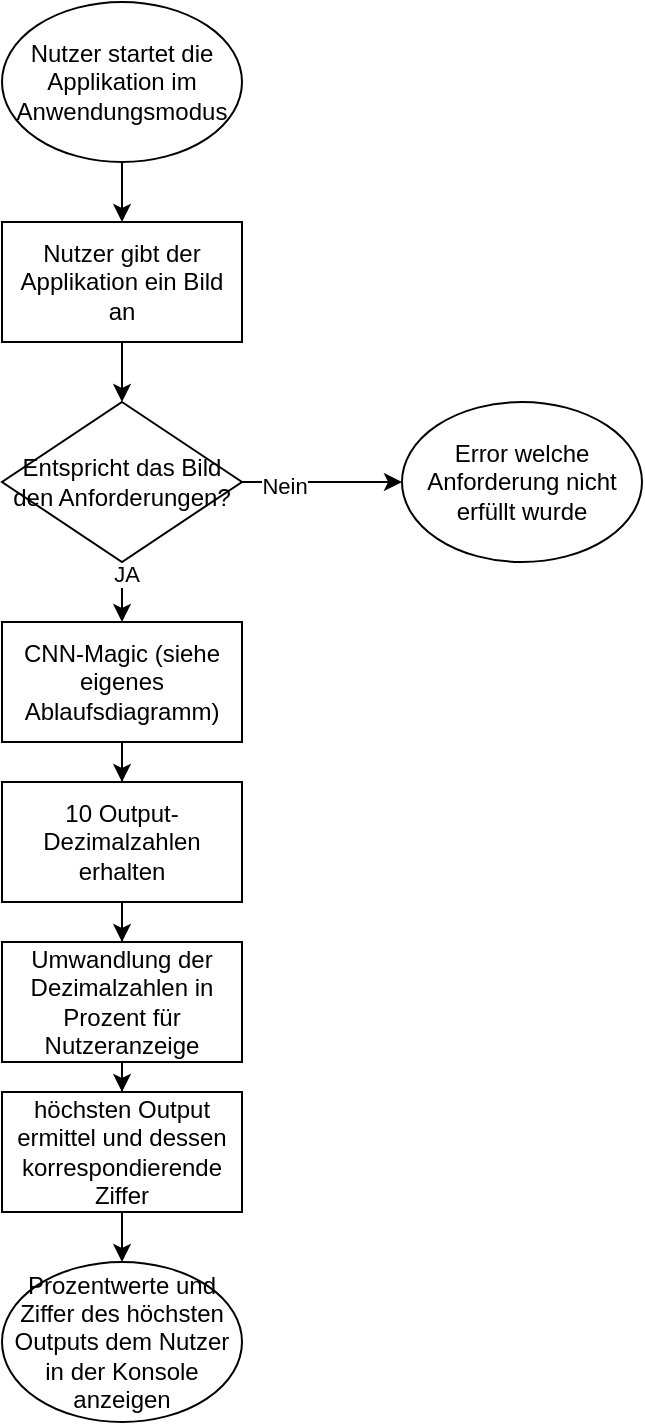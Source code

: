 <mxfile version="22.0.5" type="device">
  <diagram id="C5RBs43oDa-KdzZeNtuy" name="Page-1">
    <mxGraphModel dx="1234" dy="1133" grid="1" gridSize="10" guides="1" tooltips="1" connect="1" arrows="1" fold="1" page="1" pageScale="1" pageWidth="827" pageHeight="1169" math="0" shadow="0">
      <root>
        <mxCell id="WIyWlLk6GJQsqaUBKTNV-0" />
        <mxCell id="WIyWlLk6GJQsqaUBKTNV-1" parent="WIyWlLk6GJQsqaUBKTNV-0" />
        <mxCell id="e--e-gt-deWFqg0wmszu-2" value="" style="edgeStyle=orthogonalEdgeStyle;rounded=0;orthogonalLoop=1;jettySize=auto;html=1;" edge="1" parent="WIyWlLk6GJQsqaUBKTNV-1" source="e--e-gt-deWFqg0wmszu-0" target="e--e-gt-deWFqg0wmszu-1">
          <mxGeometry relative="1" as="geometry" />
        </mxCell>
        <mxCell id="e--e-gt-deWFqg0wmszu-0" value="Nutzer startet die Applikation im Anwendungsmodus" style="ellipse;whiteSpace=wrap;html=1;" vertex="1" parent="WIyWlLk6GJQsqaUBKTNV-1">
          <mxGeometry x="40" y="40" width="120" height="80" as="geometry" />
        </mxCell>
        <mxCell id="e--e-gt-deWFqg0wmszu-4" value="" style="edgeStyle=orthogonalEdgeStyle;rounded=0;orthogonalLoop=1;jettySize=auto;html=1;" edge="1" parent="WIyWlLk6GJQsqaUBKTNV-1" source="e--e-gt-deWFqg0wmszu-1" target="e--e-gt-deWFqg0wmszu-3">
          <mxGeometry relative="1" as="geometry" />
        </mxCell>
        <mxCell id="e--e-gt-deWFqg0wmszu-1" value="&lt;div&gt;Nutzer gibt der Applikation ein Bild an&lt;/div&gt;" style="whiteSpace=wrap;html=1;" vertex="1" parent="WIyWlLk6GJQsqaUBKTNV-1">
          <mxGeometry x="40" y="150" width="120" height="60" as="geometry" />
        </mxCell>
        <mxCell id="e--e-gt-deWFqg0wmszu-6" value="" style="edgeStyle=orthogonalEdgeStyle;rounded=0;orthogonalLoop=1;jettySize=auto;html=1;" edge="1" parent="WIyWlLk6GJQsqaUBKTNV-1" source="e--e-gt-deWFqg0wmszu-3" target="e--e-gt-deWFqg0wmszu-5">
          <mxGeometry relative="1" as="geometry" />
        </mxCell>
        <mxCell id="e--e-gt-deWFqg0wmszu-14" value="Nein" style="edgeLabel;html=1;align=center;verticalAlign=middle;resizable=0;points=[];" vertex="1" connectable="0" parent="e--e-gt-deWFqg0wmszu-6">
          <mxGeometry x="-0.475" y="-2" relative="1" as="geometry">
            <mxPoint as="offset" />
          </mxGeometry>
        </mxCell>
        <mxCell id="e--e-gt-deWFqg0wmszu-8" value="" style="edgeStyle=orthogonalEdgeStyle;rounded=0;orthogonalLoop=1;jettySize=auto;html=1;" edge="1" parent="WIyWlLk6GJQsqaUBKTNV-1" source="e--e-gt-deWFqg0wmszu-3" target="e--e-gt-deWFqg0wmszu-7">
          <mxGeometry relative="1" as="geometry" />
        </mxCell>
        <mxCell id="e--e-gt-deWFqg0wmszu-13" value="JA" style="edgeLabel;html=1;align=center;verticalAlign=middle;resizable=0;points=[];" vertex="1" connectable="0" parent="e--e-gt-deWFqg0wmszu-8">
          <mxGeometry x="-0.76" y="2" relative="1" as="geometry">
            <mxPoint as="offset" />
          </mxGeometry>
        </mxCell>
        <mxCell id="e--e-gt-deWFqg0wmszu-3" value="Entspricht das Bild den Anforderungen?" style="rhombus;whiteSpace=wrap;html=1;" vertex="1" parent="WIyWlLk6GJQsqaUBKTNV-1">
          <mxGeometry x="40" y="240" width="120" height="80" as="geometry" />
        </mxCell>
        <mxCell id="e--e-gt-deWFqg0wmszu-5" value="Error welche Anforderung nicht erfüllt wurde" style="ellipse;whiteSpace=wrap;html=1;" vertex="1" parent="WIyWlLk6GJQsqaUBKTNV-1">
          <mxGeometry x="240" y="240" width="120" height="80" as="geometry" />
        </mxCell>
        <mxCell id="e--e-gt-deWFqg0wmszu-10" value="" style="edgeStyle=orthogonalEdgeStyle;rounded=0;orthogonalLoop=1;jettySize=auto;html=1;" edge="1" parent="WIyWlLk6GJQsqaUBKTNV-1" source="e--e-gt-deWFqg0wmszu-7" target="e--e-gt-deWFqg0wmszu-9">
          <mxGeometry relative="1" as="geometry" />
        </mxCell>
        <mxCell id="e--e-gt-deWFqg0wmszu-7" value="CNN-Magic (siehe eigenes Ablaufsdiagramm)" style="whiteSpace=wrap;html=1;" vertex="1" parent="WIyWlLk6GJQsqaUBKTNV-1">
          <mxGeometry x="40" y="350" width="120" height="60" as="geometry" />
        </mxCell>
        <mxCell id="e--e-gt-deWFqg0wmszu-12" value="" style="edgeStyle=orthogonalEdgeStyle;rounded=0;orthogonalLoop=1;jettySize=auto;html=1;" edge="1" parent="WIyWlLk6GJQsqaUBKTNV-1" source="e--e-gt-deWFqg0wmszu-9" target="e--e-gt-deWFqg0wmszu-11">
          <mxGeometry relative="1" as="geometry" />
        </mxCell>
        <mxCell id="e--e-gt-deWFqg0wmszu-9" value="10 Output- Dezimalzahlen erhalten" style="whiteSpace=wrap;html=1;" vertex="1" parent="WIyWlLk6GJQsqaUBKTNV-1">
          <mxGeometry x="40" y="430" width="120" height="60" as="geometry" />
        </mxCell>
        <mxCell id="e--e-gt-deWFqg0wmszu-16" value="" style="edgeStyle=orthogonalEdgeStyle;rounded=0;orthogonalLoop=1;jettySize=auto;html=1;" edge="1" parent="WIyWlLk6GJQsqaUBKTNV-1" source="e--e-gt-deWFqg0wmszu-11" target="e--e-gt-deWFqg0wmszu-15">
          <mxGeometry relative="1" as="geometry" />
        </mxCell>
        <mxCell id="e--e-gt-deWFqg0wmszu-11" value="Umwandlung der Dezimalzahlen in Prozent für Nutzeranzeige" style="whiteSpace=wrap;html=1;" vertex="1" parent="WIyWlLk6GJQsqaUBKTNV-1">
          <mxGeometry x="40" y="510" width="120" height="60" as="geometry" />
        </mxCell>
        <mxCell id="e--e-gt-deWFqg0wmszu-18" value="" style="edgeStyle=orthogonalEdgeStyle;rounded=0;orthogonalLoop=1;jettySize=auto;html=1;" edge="1" parent="WIyWlLk6GJQsqaUBKTNV-1" source="e--e-gt-deWFqg0wmszu-15" target="e--e-gt-deWFqg0wmszu-17">
          <mxGeometry relative="1" as="geometry" />
        </mxCell>
        <mxCell id="e--e-gt-deWFqg0wmszu-15" value="höchsten Output ermittel und dessen korrespondierende Ziffer" style="whiteSpace=wrap;html=1;" vertex="1" parent="WIyWlLk6GJQsqaUBKTNV-1">
          <mxGeometry x="40" y="585" width="120" height="60" as="geometry" />
        </mxCell>
        <mxCell id="e--e-gt-deWFqg0wmszu-17" value="Prozentwerte und Ziffer des höchsten Outputs dem Nutzer in der Konsole anzeigen" style="ellipse;whiteSpace=wrap;html=1;" vertex="1" parent="WIyWlLk6GJQsqaUBKTNV-1">
          <mxGeometry x="40" y="670" width="120" height="80" as="geometry" />
        </mxCell>
      </root>
    </mxGraphModel>
  </diagram>
</mxfile>
